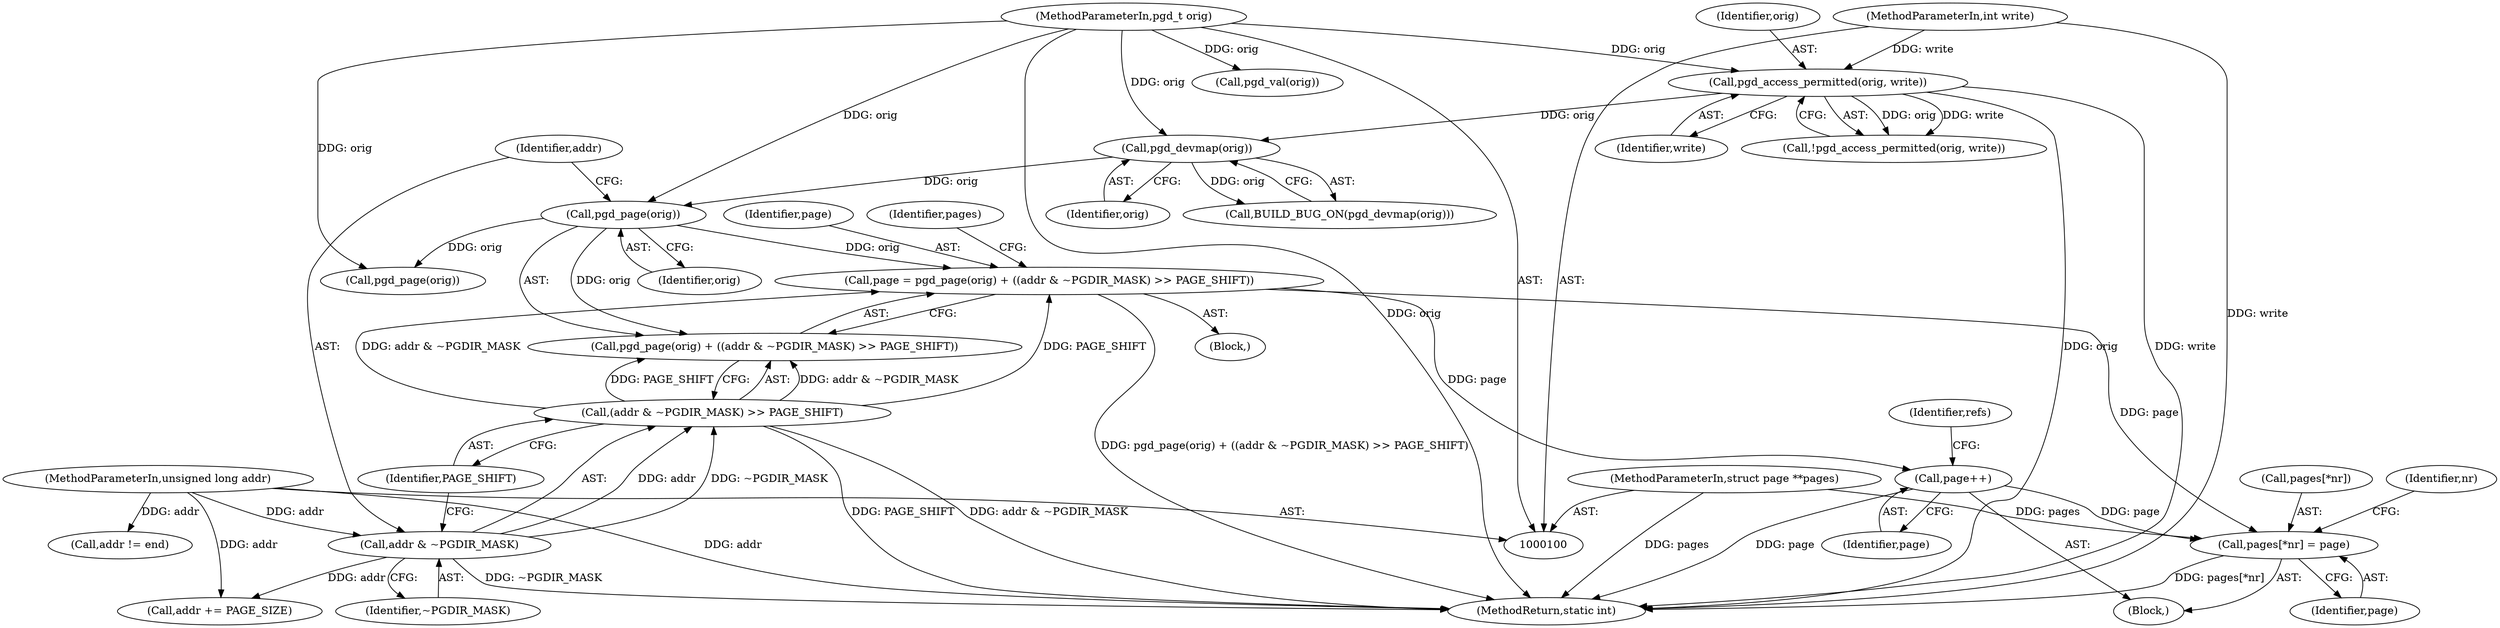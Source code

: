 digraph "0_linux_6b3a707736301c2128ca85ce85fb13f60b5e350a_7@array" {
"1000137" [label="(Call,pages[*nr] = page)"];
"1000125" [label="(Call,page = pgd_page(orig) + ((addr & ~PGDIR_MASK) >> PAGE_SHIFT))"];
"1000128" [label="(Call,pgd_page(orig))"];
"1000120" [label="(Call,pgd_devmap(orig))"];
"1000114" [label="(Call,pgd_access_permitted(orig, write))"];
"1000101" [label="(MethodParameterIn,pgd_t orig)"];
"1000105" [label="(MethodParameterIn,int write)"];
"1000130" [label="(Call,(addr & ~PGDIR_MASK) >> PAGE_SHIFT)"];
"1000131" [label="(Call,addr & ~PGDIR_MASK)"];
"1000103" [label="(MethodParameterIn,unsigned long addr)"];
"1000146" [label="(Call,page++)"];
"1000106" [label="(MethodParameterIn,struct page **pages)"];
"1000133" [label="(Identifier,~PGDIR_MASK)"];
"1000125" [label="(Call,page = pgd_page(orig) + ((addr & ~PGDIR_MASK) >> PAGE_SHIFT))"];
"1000129" [label="(Identifier,orig)"];
"1000154" [label="(Call,addr != end)"];
"1000116" [label="(Identifier,write)"];
"1000136" [label="(Block,)"];
"1000128" [label="(Call,pgd_page(orig))"];
"1000113" [label="(Call,!pgd_access_permitted(orig, write))"];
"1000147" [label="(Identifier,page)"];
"1000139" [label="(Identifier,pages)"];
"1000142" [label="(Identifier,page)"];
"1000138" [label="(Call,pages[*nr])"];
"1000145" [label="(Identifier,nr)"];
"1000103" [label="(MethodParameterIn,unsigned long addr)"];
"1000130" [label="(Call,(addr & ~PGDIR_MASK) >> PAGE_SHIFT)"];
"1000127" [label="(Call,pgd_page(orig) + ((addr & ~PGDIR_MASK) >> PAGE_SHIFT))"];
"1000119" [label="(Call,BUILD_BUG_ON(pgd_devmap(orig)))"];
"1000121" [label="(Identifier,orig)"];
"1000151" [label="(Call,addr += PAGE_SIZE)"];
"1000146" [label="(Call,page++)"];
"1000114" [label="(Call,pgd_access_permitted(orig, write))"];
"1000132" [label="(Identifier,addr)"];
"1000176" [label="(Call,pgd_val(orig))"];
"1000149" [label="(Identifier,refs)"];
"1000197" [label="(MethodReturn,static int)"];
"1000160" [label="(Call,pgd_page(orig))"];
"1000131" [label="(Call,addr & ~PGDIR_MASK)"];
"1000108" [label="(Block,)"];
"1000120" [label="(Call,pgd_devmap(orig))"];
"1000134" [label="(Identifier,PAGE_SHIFT)"];
"1000137" [label="(Call,pages[*nr] = page)"];
"1000105" [label="(MethodParameterIn,int write)"];
"1000106" [label="(MethodParameterIn,struct page **pages)"];
"1000115" [label="(Identifier,orig)"];
"1000126" [label="(Identifier,page)"];
"1000101" [label="(MethodParameterIn,pgd_t orig)"];
"1000137" -> "1000136"  [label="AST: "];
"1000137" -> "1000142"  [label="CFG: "];
"1000138" -> "1000137"  [label="AST: "];
"1000142" -> "1000137"  [label="AST: "];
"1000145" -> "1000137"  [label="CFG: "];
"1000137" -> "1000197"  [label="DDG: pages[*nr]"];
"1000125" -> "1000137"  [label="DDG: page"];
"1000146" -> "1000137"  [label="DDG: page"];
"1000106" -> "1000137"  [label="DDG: pages"];
"1000125" -> "1000108"  [label="AST: "];
"1000125" -> "1000127"  [label="CFG: "];
"1000126" -> "1000125"  [label="AST: "];
"1000127" -> "1000125"  [label="AST: "];
"1000139" -> "1000125"  [label="CFG: "];
"1000125" -> "1000197"  [label="DDG: pgd_page(orig) + ((addr & ~PGDIR_MASK) >> PAGE_SHIFT)"];
"1000128" -> "1000125"  [label="DDG: orig"];
"1000130" -> "1000125"  [label="DDG: addr & ~PGDIR_MASK"];
"1000130" -> "1000125"  [label="DDG: PAGE_SHIFT"];
"1000125" -> "1000146"  [label="DDG: page"];
"1000128" -> "1000127"  [label="AST: "];
"1000128" -> "1000129"  [label="CFG: "];
"1000129" -> "1000128"  [label="AST: "];
"1000132" -> "1000128"  [label="CFG: "];
"1000128" -> "1000127"  [label="DDG: orig"];
"1000120" -> "1000128"  [label="DDG: orig"];
"1000101" -> "1000128"  [label="DDG: orig"];
"1000128" -> "1000160"  [label="DDG: orig"];
"1000120" -> "1000119"  [label="AST: "];
"1000120" -> "1000121"  [label="CFG: "];
"1000121" -> "1000120"  [label="AST: "];
"1000119" -> "1000120"  [label="CFG: "];
"1000120" -> "1000119"  [label="DDG: orig"];
"1000114" -> "1000120"  [label="DDG: orig"];
"1000101" -> "1000120"  [label="DDG: orig"];
"1000114" -> "1000113"  [label="AST: "];
"1000114" -> "1000116"  [label="CFG: "];
"1000115" -> "1000114"  [label="AST: "];
"1000116" -> "1000114"  [label="AST: "];
"1000113" -> "1000114"  [label="CFG: "];
"1000114" -> "1000197"  [label="DDG: orig"];
"1000114" -> "1000197"  [label="DDG: write"];
"1000114" -> "1000113"  [label="DDG: orig"];
"1000114" -> "1000113"  [label="DDG: write"];
"1000101" -> "1000114"  [label="DDG: orig"];
"1000105" -> "1000114"  [label="DDG: write"];
"1000101" -> "1000100"  [label="AST: "];
"1000101" -> "1000197"  [label="DDG: orig"];
"1000101" -> "1000160"  [label="DDG: orig"];
"1000101" -> "1000176"  [label="DDG: orig"];
"1000105" -> "1000100"  [label="AST: "];
"1000105" -> "1000197"  [label="DDG: write"];
"1000130" -> "1000127"  [label="AST: "];
"1000130" -> "1000134"  [label="CFG: "];
"1000131" -> "1000130"  [label="AST: "];
"1000134" -> "1000130"  [label="AST: "];
"1000127" -> "1000130"  [label="CFG: "];
"1000130" -> "1000197"  [label="DDG: PAGE_SHIFT"];
"1000130" -> "1000197"  [label="DDG: addr & ~PGDIR_MASK"];
"1000130" -> "1000127"  [label="DDG: addr & ~PGDIR_MASK"];
"1000130" -> "1000127"  [label="DDG: PAGE_SHIFT"];
"1000131" -> "1000130"  [label="DDG: addr"];
"1000131" -> "1000130"  [label="DDG: ~PGDIR_MASK"];
"1000131" -> "1000133"  [label="CFG: "];
"1000132" -> "1000131"  [label="AST: "];
"1000133" -> "1000131"  [label="AST: "];
"1000134" -> "1000131"  [label="CFG: "];
"1000131" -> "1000197"  [label="DDG: ~PGDIR_MASK"];
"1000103" -> "1000131"  [label="DDG: addr"];
"1000131" -> "1000151"  [label="DDG: addr"];
"1000103" -> "1000100"  [label="AST: "];
"1000103" -> "1000197"  [label="DDG: addr"];
"1000103" -> "1000151"  [label="DDG: addr"];
"1000103" -> "1000154"  [label="DDG: addr"];
"1000146" -> "1000136"  [label="AST: "];
"1000146" -> "1000147"  [label="CFG: "];
"1000147" -> "1000146"  [label="AST: "];
"1000149" -> "1000146"  [label="CFG: "];
"1000146" -> "1000197"  [label="DDG: page"];
"1000106" -> "1000100"  [label="AST: "];
"1000106" -> "1000197"  [label="DDG: pages"];
}
